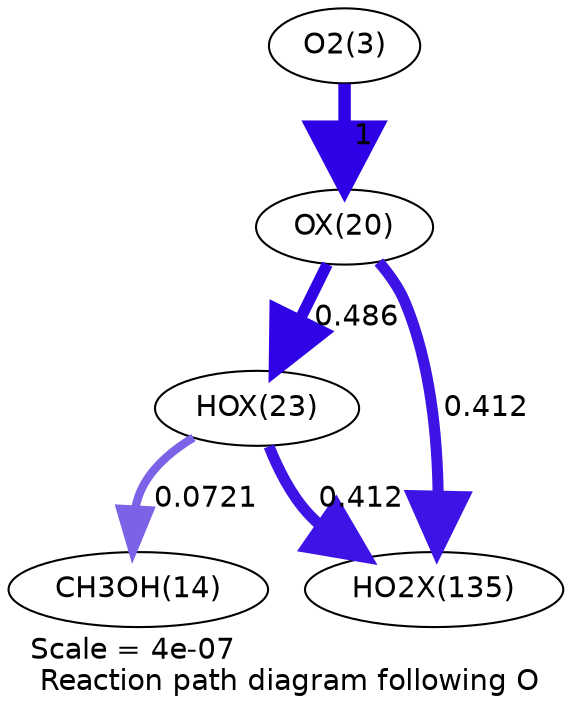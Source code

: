 digraph reaction_paths {
center=1;
s5 -> s30[fontname="Helvetica", penwidth=6, arrowsize=3, color="0.7, 1.5, 0.9"
, label=" 1"];
s30 -> s33[fontname="Helvetica", penwidth=5.46, arrowsize=2.73, color="0.7, 0.986, 0.9"
, label=" 0.486"];
s30 -> s45[fontname="Helvetica", penwidth=5.33, arrowsize=2.66, color="0.7, 0.912, 0.9"
, label=" 0.412"];
s33 -> s16[fontname="Helvetica", penwidth=4.01, arrowsize=2.01, color="0.7, 0.572, 0.9"
, label=" 0.0721"];
s33 -> s45[fontname="Helvetica", penwidth=5.33, arrowsize=2.66, color="0.7, 0.912, 0.9"
, label=" 0.412"];
s5 [ fontname="Helvetica", label="O2(3)"];
s16 [ fontname="Helvetica", label="CH3OH(14)"];
s30 [ fontname="Helvetica", label="OX(20)"];
s33 [ fontname="Helvetica", label="HOX(23)"];
s45 [ fontname="Helvetica", label="HO2X(135)"];
 label = "Scale = 4e-07\l Reaction path diagram following O";
 fontname = "Helvetica";
}
